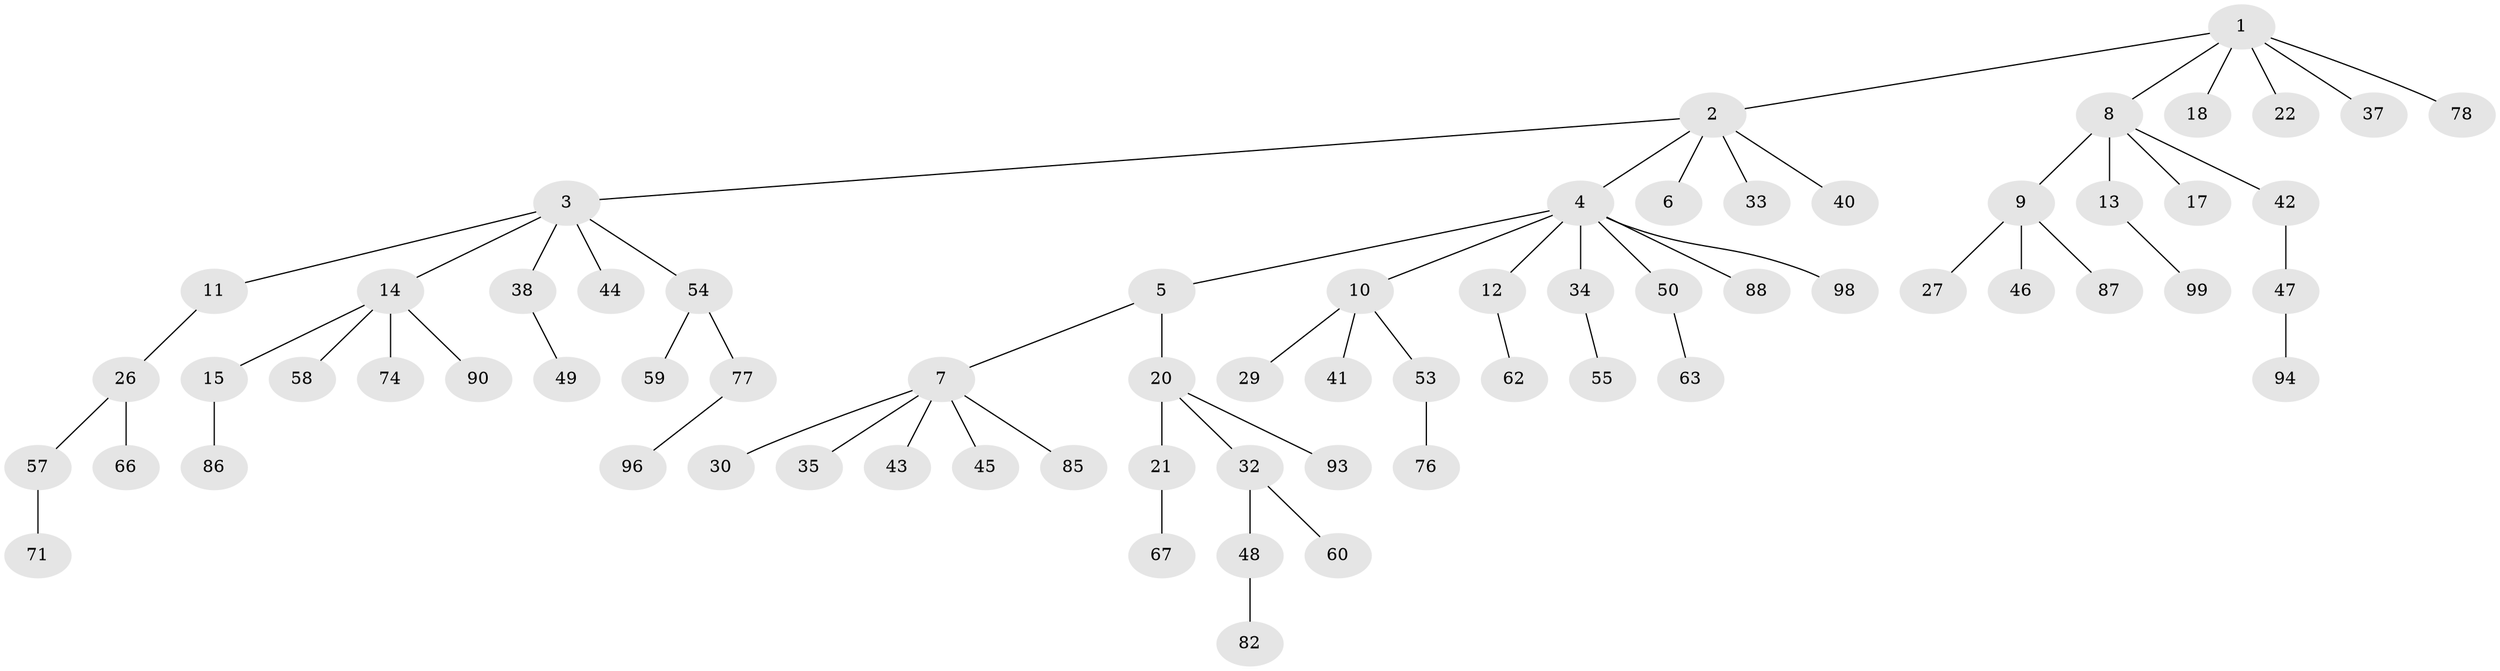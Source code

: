 // Generated by graph-tools (version 1.1) at 2025/52/02/27/25 19:52:12]
// undirected, 68 vertices, 67 edges
graph export_dot {
graph [start="1"]
  node [color=gray90,style=filled];
  1 [super="+89"];
  2;
  3 [super="+36"];
  4 [super="+24"];
  5;
  6 [super="+73"];
  7 [super="+19"];
  8;
  9 [super="+70"];
  10 [super="+28"];
  11 [super="+84"];
  12;
  13 [super="+16"];
  14 [super="+80"];
  15;
  17 [super="+23"];
  18;
  20 [super="+39"];
  21 [super="+25"];
  22;
  26 [super="+31"];
  27;
  29;
  30 [super="+64"];
  32 [super="+97"];
  33;
  34 [super="+65"];
  35;
  37 [super="+51"];
  38 [super="+56"];
  40 [super="+69"];
  41;
  42 [super="+75"];
  43 [super="+61"];
  44 [super="+95"];
  45 [super="+91"];
  46;
  47;
  48 [super="+72"];
  49;
  50 [super="+52"];
  53 [super="+83"];
  54 [super="+79"];
  55;
  57 [super="+68"];
  58;
  59;
  60;
  62;
  63;
  66 [super="+81"];
  67;
  71;
  74 [super="+92"];
  76;
  77;
  78;
  82;
  85;
  86;
  87;
  88;
  90;
  93;
  94;
  96;
  98;
  99;
  1 -- 2;
  1 -- 8;
  1 -- 18;
  1 -- 22;
  1 -- 37;
  1 -- 78;
  2 -- 3;
  2 -- 4;
  2 -- 6;
  2 -- 33;
  2 -- 40;
  3 -- 11;
  3 -- 14;
  3 -- 44;
  3 -- 54;
  3 -- 38;
  4 -- 5;
  4 -- 10;
  4 -- 12;
  4 -- 34;
  4 -- 98;
  4 -- 88;
  4 -- 50;
  5 -- 7;
  5 -- 20;
  7 -- 35;
  7 -- 85;
  7 -- 43;
  7 -- 45;
  7 -- 30;
  8 -- 9;
  8 -- 13;
  8 -- 17;
  8 -- 42;
  9 -- 27;
  9 -- 46;
  9 -- 87;
  10 -- 53;
  10 -- 41;
  10 -- 29;
  11 -- 26;
  12 -- 62;
  13 -- 99;
  14 -- 15;
  14 -- 58;
  14 -- 74;
  14 -- 90;
  15 -- 86;
  20 -- 21;
  20 -- 32;
  20 -- 93;
  21 -- 67;
  26 -- 57;
  26 -- 66;
  32 -- 48;
  32 -- 60;
  34 -- 55;
  38 -- 49;
  42 -- 47;
  47 -- 94;
  48 -- 82;
  50 -- 63;
  53 -- 76;
  54 -- 59;
  54 -- 77;
  57 -- 71;
  77 -- 96;
}

